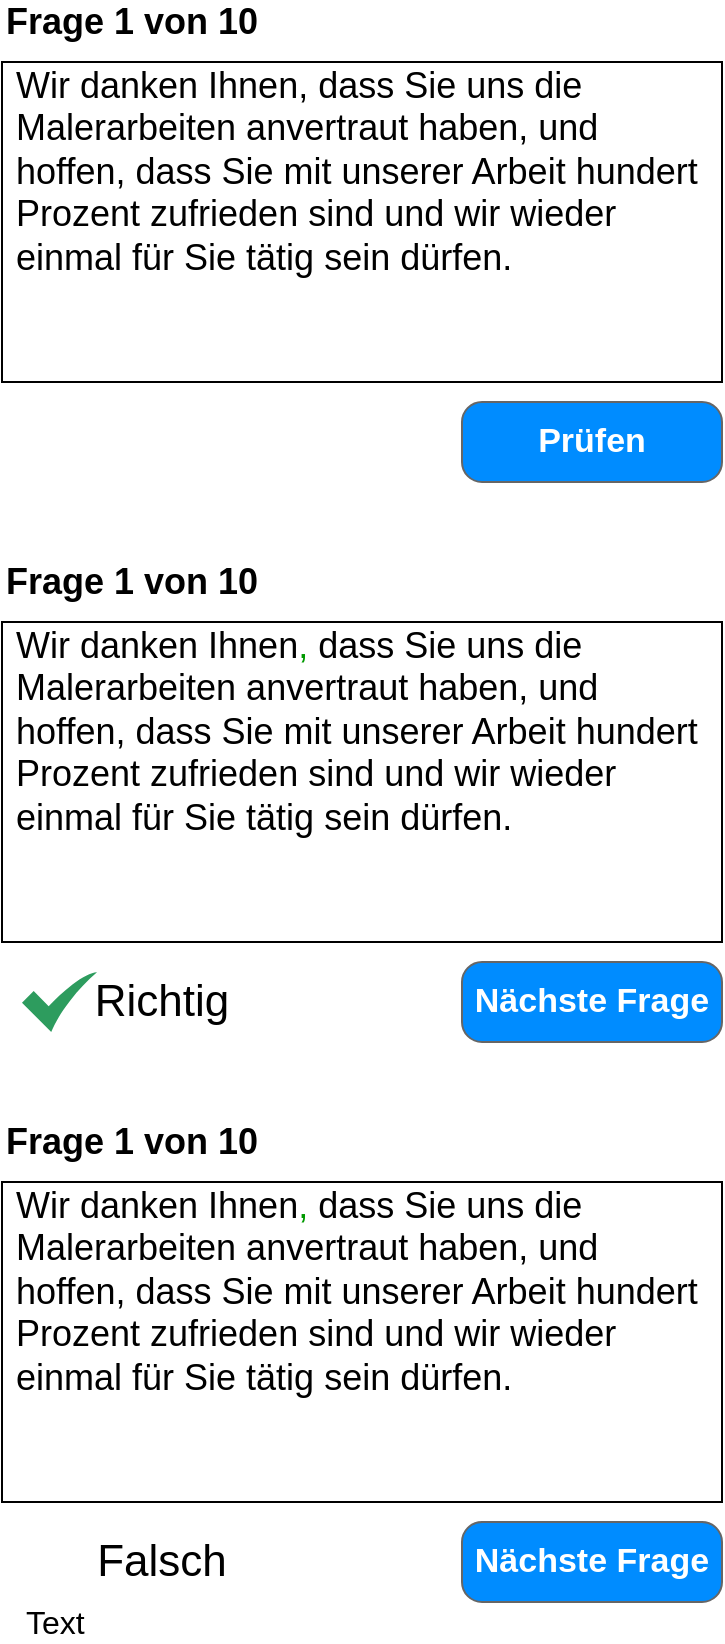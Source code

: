 <mxfile version="14.2.7" type="github">
  <diagram name="Page-1" id="f1b7ffb7-ca1e-a977-7cf5-a751b3c06c05">
    <mxGraphModel dx="1209" dy="643" grid="1" gridSize="10" guides="1" tooltips="1" connect="1" arrows="1" fold="1" page="1" pageScale="1" pageWidth="826" pageHeight="1169" background="#ffffff" math="0" shadow="0">
      <root>
        <mxCell id="0" />
        <mxCell id="1" parent="0" />
        <mxCell id="GgNjHgiUNmpm6prIaHa7-69" value="" style="group" vertex="1" connectable="0" parent="1">
          <mxGeometry x="240" y="80" width="360" height="160" as="geometry" />
        </mxCell>
        <mxCell id="GgNjHgiUNmpm6prIaHa7-68" value="" style="rounded=0;whiteSpace=wrap;html=1;fontSize=16;align=left;" vertex="1" parent="GgNjHgiUNmpm6prIaHa7-69">
          <mxGeometry width="360" height="160" as="geometry" />
        </mxCell>
        <mxCell id="GgNjHgiUNmpm6prIaHa7-67" value="Wir danken Ihnen, dass Sie uns die Malerarbeiten anvertraut haben, und hoffen, dass Sie mit unserer Arbeit hundert Prozent zufrieden sind und wir wieder einmal für Sie tätig sein dürfen." style="text;html=1;strokeColor=none;fillColor=none;align=left;verticalAlign=middle;whiteSpace=wrap;rounded=0;fontSize=18;" vertex="1" parent="GgNjHgiUNmpm6prIaHa7-69">
          <mxGeometry x="4.5" y="10" width="351" height="90" as="geometry" />
        </mxCell>
        <mxCell id="GgNjHgiUNmpm6prIaHa7-70" value="Prüfen" style="strokeWidth=1;shadow=0;dashed=0;align=center;html=1;shape=mxgraph.mockup.buttons.button;strokeColor=#666666;fontColor=#ffffff;mainText=;buttonStyle=round;fontSize=17;fontStyle=1;fillColor=#008cff;whiteSpace=wrap;" vertex="1" parent="1">
          <mxGeometry x="470" y="250" width="130" height="40" as="geometry" />
        </mxCell>
        <mxCell id="GgNjHgiUNmpm6prIaHa7-71" value="Frage 1 von 10" style="text;html=1;strokeColor=none;fillColor=none;align=center;verticalAlign=middle;whiteSpace=wrap;rounded=0;fontSize=18;fontStyle=1" vertex="1" parent="1">
          <mxGeometry x="240" y="50" width="130" height="20" as="geometry" />
        </mxCell>
        <mxCell id="GgNjHgiUNmpm6prIaHa7-72" value="" style="group" vertex="1" connectable="0" parent="1">
          <mxGeometry x="240" y="360" width="360" height="160" as="geometry" />
        </mxCell>
        <mxCell id="GgNjHgiUNmpm6prIaHa7-73" value="" style="rounded=0;whiteSpace=wrap;html=1;fontSize=16;align=left;" vertex="1" parent="GgNjHgiUNmpm6prIaHa7-72">
          <mxGeometry width="360" height="160" as="geometry" />
        </mxCell>
        <mxCell id="GgNjHgiUNmpm6prIaHa7-74" value="Wir danken Ihnen&lt;font color=&quot;#009900&quot;&gt;,&lt;/font&gt; dass Sie uns die Malerarbeiten anvertraut haben, und hoffen, dass Sie mit unserer Arbeit hundert Prozent zufrieden sind und wir wieder einmal für Sie tätig sein dürfen." style="text;html=1;strokeColor=none;fillColor=none;align=left;verticalAlign=middle;whiteSpace=wrap;rounded=0;fontSize=18;" vertex="1" parent="GgNjHgiUNmpm6prIaHa7-72">
          <mxGeometry x="4.5" y="10" width="351" height="90" as="geometry" />
        </mxCell>
        <mxCell id="GgNjHgiUNmpm6prIaHa7-75" value="Nächste Frage" style="strokeWidth=1;shadow=0;dashed=0;align=center;html=1;shape=mxgraph.mockup.buttons.button;strokeColor=#666666;fontColor=#ffffff;mainText=;buttonStyle=round;fontSize=17;fontStyle=1;fillColor=#008cff;whiteSpace=wrap;" vertex="1" parent="1">
          <mxGeometry x="470" y="530" width="130" height="40" as="geometry" />
        </mxCell>
        <mxCell id="GgNjHgiUNmpm6prIaHa7-76" value="Frage 1 von 10" style="text;html=1;strokeColor=none;fillColor=none;align=center;verticalAlign=middle;whiteSpace=wrap;rounded=0;fontSize=18;fontStyle=1" vertex="1" parent="1">
          <mxGeometry x="240" y="330" width="130" height="20" as="geometry" />
        </mxCell>
        <mxCell id="GgNjHgiUNmpm6prIaHa7-79" value="Richtig" style="text;html=1;strokeColor=none;fillColor=none;align=center;verticalAlign=middle;whiteSpace=wrap;rounded=0;fontSize=22;fontColor=#000000;" vertex="1" parent="1">
          <mxGeometry x="280" y="540" width="80" height="20" as="geometry" />
        </mxCell>
        <mxCell id="GgNjHgiUNmpm6prIaHa7-80" value="" style="html=1;aspect=fixed;strokeColor=none;shadow=0;align=center;verticalAlign=top;fillColor=#2D9C5E;shape=mxgraph.gcp2.check;fontSize=22;fontColor=#000000;" vertex="1" parent="1">
          <mxGeometry x="250" y="535" width="37.5" height="30" as="geometry" />
        </mxCell>
        <mxCell id="GgNjHgiUNmpm6prIaHa7-81" value="" style="group" vertex="1" connectable="0" parent="1">
          <mxGeometry x="240" y="640" width="360" height="160" as="geometry" />
        </mxCell>
        <mxCell id="GgNjHgiUNmpm6prIaHa7-82" value="" style="rounded=0;whiteSpace=wrap;html=1;fontSize=16;align=left;" vertex="1" parent="GgNjHgiUNmpm6prIaHa7-81">
          <mxGeometry width="360" height="160" as="geometry" />
        </mxCell>
        <mxCell id="GgNjHgiUNmpm6prIaHa7-83" value="Wir danken Ihnen&lt;font color=&quot;#009900&quot;&gt;,&lt;/font&gt; dass Sie uns die Malerarbeiten anvertraut haben, und hoffen, dass Sie mit unserer Arbeit hundert Prozent zufrieden sind und wir wieder einmal für Sie tätig sein dürfen." style="text;html=1;strokeColor=none;fillColor=none;align=left;verticalAlign=middle;whiteSpace=wrap;rounded=0;fontSize=18;" vertex="1" parent="GgNjHgiUNmpm6prIaHa7-81">
          <mxGeometry x="4.5" y="10" width="351" height="90" as="geometry" />
        </mxCell>
        <mxCell id="GgNjHgiUNmpm6prIaHa7-84" value="Nächste Frage" style="strokeWidth=1;shadow=0;dashed=0;align=center;html=1;shape=mxgraph.mockup.buttons.button;strokeColor=#666666;fontColor=#ffffff;mainText=;buttonStyle=round;fontSize=17;fontStyle=1;fillColor=#008cff;whiteSpace=wrap;" vertex="1" parent="1">
          <mxGeometry x="470" y="810" width="130" height="40" as="geometry" />
        </mxCell>
        <mxCell id="GgNjHgiUNmpm6prIaHa7-85" value="Frage 1 von 10" style="text;html=1;strokeColor=none;fillColor=none;align=center;verticalAlign=middle;whiteSpace=wrap;rounded=0;fontSize=18;fontStyle=1" vertex="1" parent="1">
          <mxGeometry x="240" y="610" width="130" height="20" as="geometry" />
        </mxCell>
        <mxCell id="GgNjHgiUNmpm6prIaHa7-86" value="Falsch" style="text;html=1;strokeColor=none;fillColor=none;align=center;verticalAlign=middle;whiteSpace=wrap;rounded=0;fontSize=22;fontColor=#000000;" vertex="1" parent="1">
          <mxGeometry x="280" y="820" width="80" height="20" as="geometry" />
        </mxCell>
        <mxCell id="GgNjHgiUNmpm6prIaHa7-88" value="" style="shape=image;html=1;verticalAlign=top;verticalLabelPosition=bottom;labelBackgroundColor=#ffffff;imageAspect=0;aspect=fixed;image=https://cdn0.iconfinder.com/data/icons/pinpoint-notifocation/48/error-128.png;fontSize=22;align=left;labelBorderColor=none;fillColor=#FF3333;sketch=0;imageBackground=#ffffff;" vertex="1" parent="1">
          <mxGeometry x="250" y="815" width="30" height="30" as="geometry" />
        </mxCell>
        <mxCell id="GgNjHgiUNmpm6prIaHa7-89" value="Text" style="text;html=1;strokeColor=none;fillColor=none;align=left;verticalAlign=middle;whiteSpace=wrap;rounded=0;sketch=0;fontSize=16;fontColor=#000000;" vertex="1" parent="1">
          <mxGeometry x="250" y="850" width="190" height="20" as="geometry" />
        </mxCell>
      </root>
    </mxGraphModel>
  </diagram>
</mxfile>
